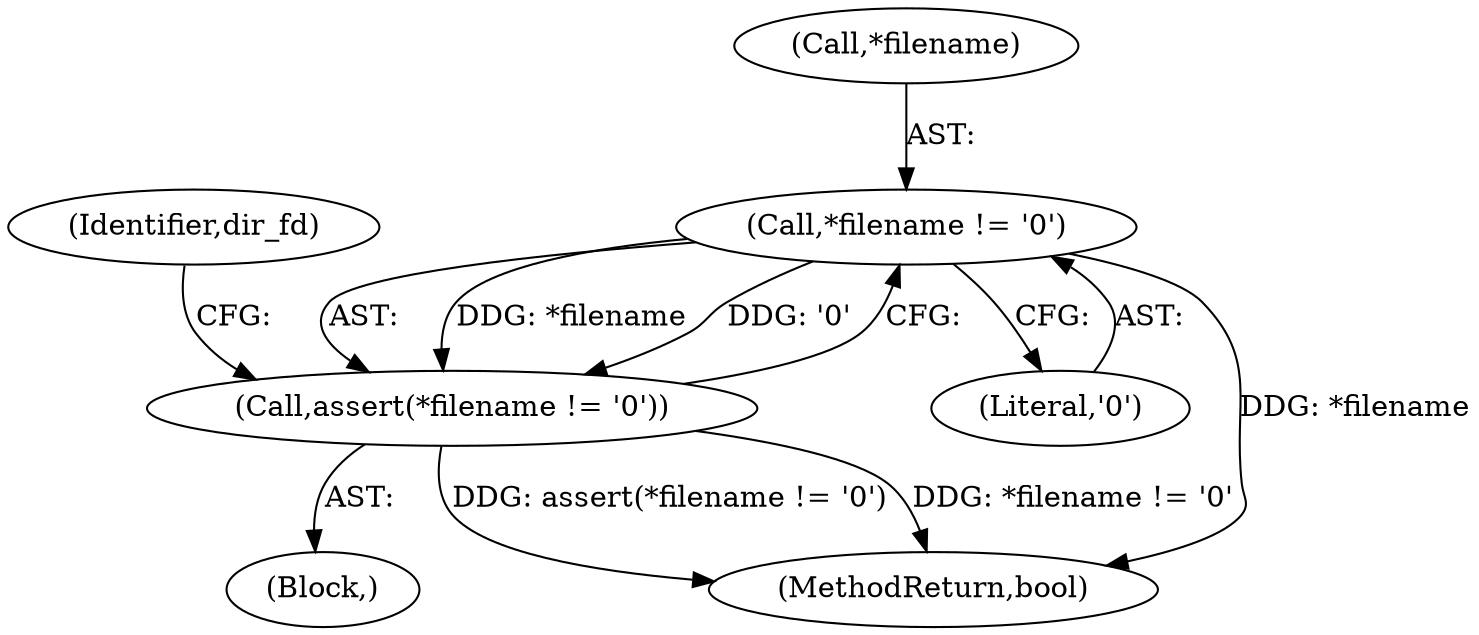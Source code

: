 digraph "0_Android_472271b153c5dc53c28beac55480a8d8434b2d5c_56@pointer" {
"1000127" [label="(Call,*filename != '\0')"];
"1000126" [label="(Call,assert(*filename != '\0'))"];
"1000130" [label="(Literal,'\0')"];
"1000127" [label="(Call,*filename != '\0')"];
"1000128" [label="(Call,*filename)"];
"1000117" [label="(Block,)"];
"1000133" [label="(Identifier,dir_fd)"];
"1000126" [label="(Call,assert(*filename != '\0'))"];
"1000452" [label="(MethodReturn,bool)"];
"1000127" -> "1000126"  [label="AST: "];
"1000127" -> "1000130"  [label="CFG: "];
"1000128" -> "1000127"  [label="AST: "];
"1000130" -> "1000127"  [label="AST: "];
"1000126" -> "1000127"  [label="CFG: "];
"1000127" -> "1000452"  [label="DDG: *filename"];
"1000127" -> "1000126"  [label="DDG: *filename"];
"1000127" -> "1000126"  [label="DDG: '\0'"];
"1000126" -> "1000117"  [label="AST: "];
"1000133" -> "1000126"  [label="CFG: "];
"1000126" -> "1000452"  [label="DDG: assert(*filename != '\0')"];
"1000126" -> "1000452"  [label="DDG: *filename != '\0'"];
}
